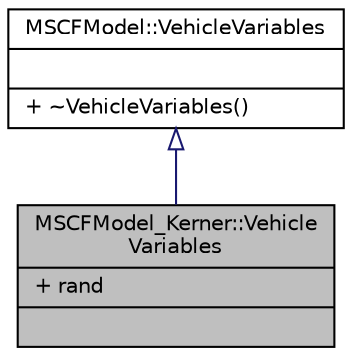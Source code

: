 digraph "MSCFModel_Kerner::VehicleVariables"
{
  edge [fontname="Helvetica",fontsize="10",labelfontname="Helvetica",labelfontsize="10"];
  node [fontname="Helvetica",fontsize="10",shape=record];
  Node0 [label="{MSCFModel_Kerner::Vehicle\lVariables\n|+ rand\l|}",height=0.2,width=0.4,color="black", fillcolor="grey75", style="filled", fontcolor="black"];
  Node1 -> Node0 [dir="back",color="midnightblue",fontsize="10",style="solid",arrowtail="onormal",fontname="Helvetica"];
  Node1 [label="{MSCFModel::VehicleVariables\n||+ ~VehicleVariables()\l}",height=0.2,width=0.4,color="black", fillcolor="white", style="filled",URL="$d0/de6/class_m_s_c_f_model_1_1_vehicle_variables.html"];
}

